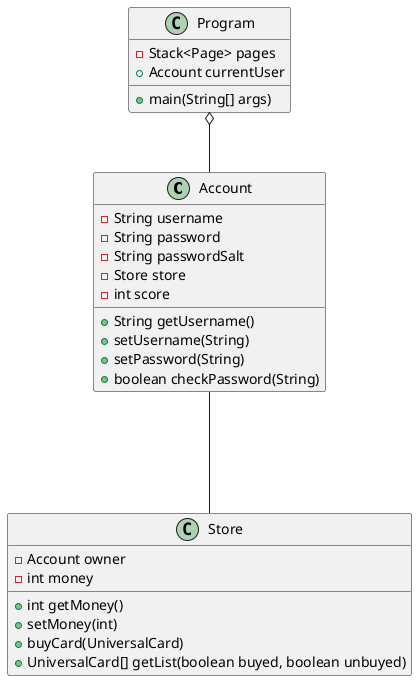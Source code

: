 @startuml
class Account {
  -String username
  -String password
  -String passwordSalt
  -Store store
  -int score
  +String getUsername()
  +setUsername(String)
  +setPassword(String)
  +boolean checkPassword(String)

}

class Store {
  -Account owner
  -int money
  +int getMoney()
  +setMoney(int)
  +buyCard(UniversalCard)
  +UniversalCard[] getList(boolean buyed, boolean unbuyed)
}

Account --- Store

class Program {
  -Stack<Page> pages
  +Account currentUser
  +main(String[] args)
}

Program o-- Account
@enduml
